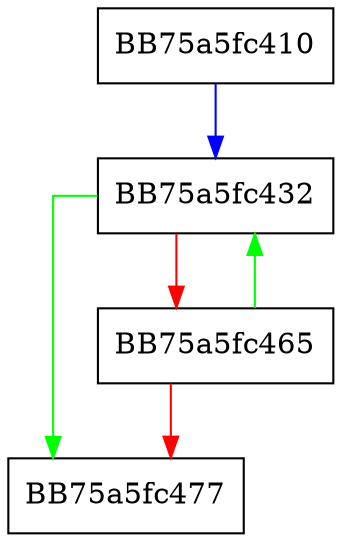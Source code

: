 digraph pragmaLocate {
  node [shape="box"];
  graph [splines=ortho];
  BB75a5fc410 -> BB75a5fc432 [color="blue"];
  BB75a5fc432 -> BB75a5fc477 [color="green"];
  BB75a5fc432 -> BB75a5fc465 [color="red"];
  BB75a5fc465 -> BB75a5fc432 [color="green"];
  BB75a5fc465 -> BB75a5fc477 [color="red"];
}